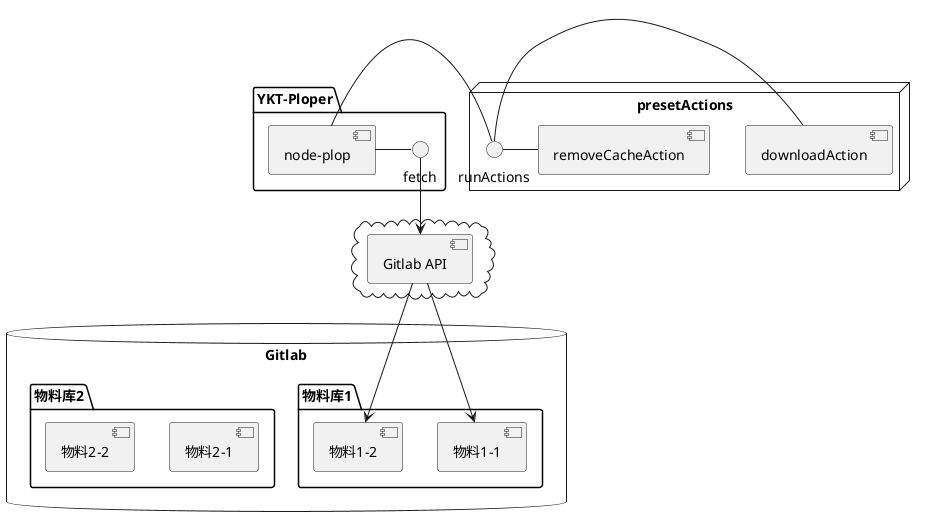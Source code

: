 .@startuml

package "YKT-Ploper" {
  [node-plop]
  [node-plop] - fetch
}

node "presetActions" {
  [node-plop] - runActions
  runActions - [downloadAction]
  runActions - [removeCacheAction]
}

cloud {
  [Gitlab API]
}


database "Gitlab" {
  folder 物料库1 {
    [物料1-1]
    [物料1-2]
  }
  folder 物料库2 {
    [物料2-1]
    [物料2-2]
  }
}


[fetch] --> [Gitlab API]
[Gitlab API] --> [物料1-1]
[Gitlab API] --> [物料1-2]

@enduml